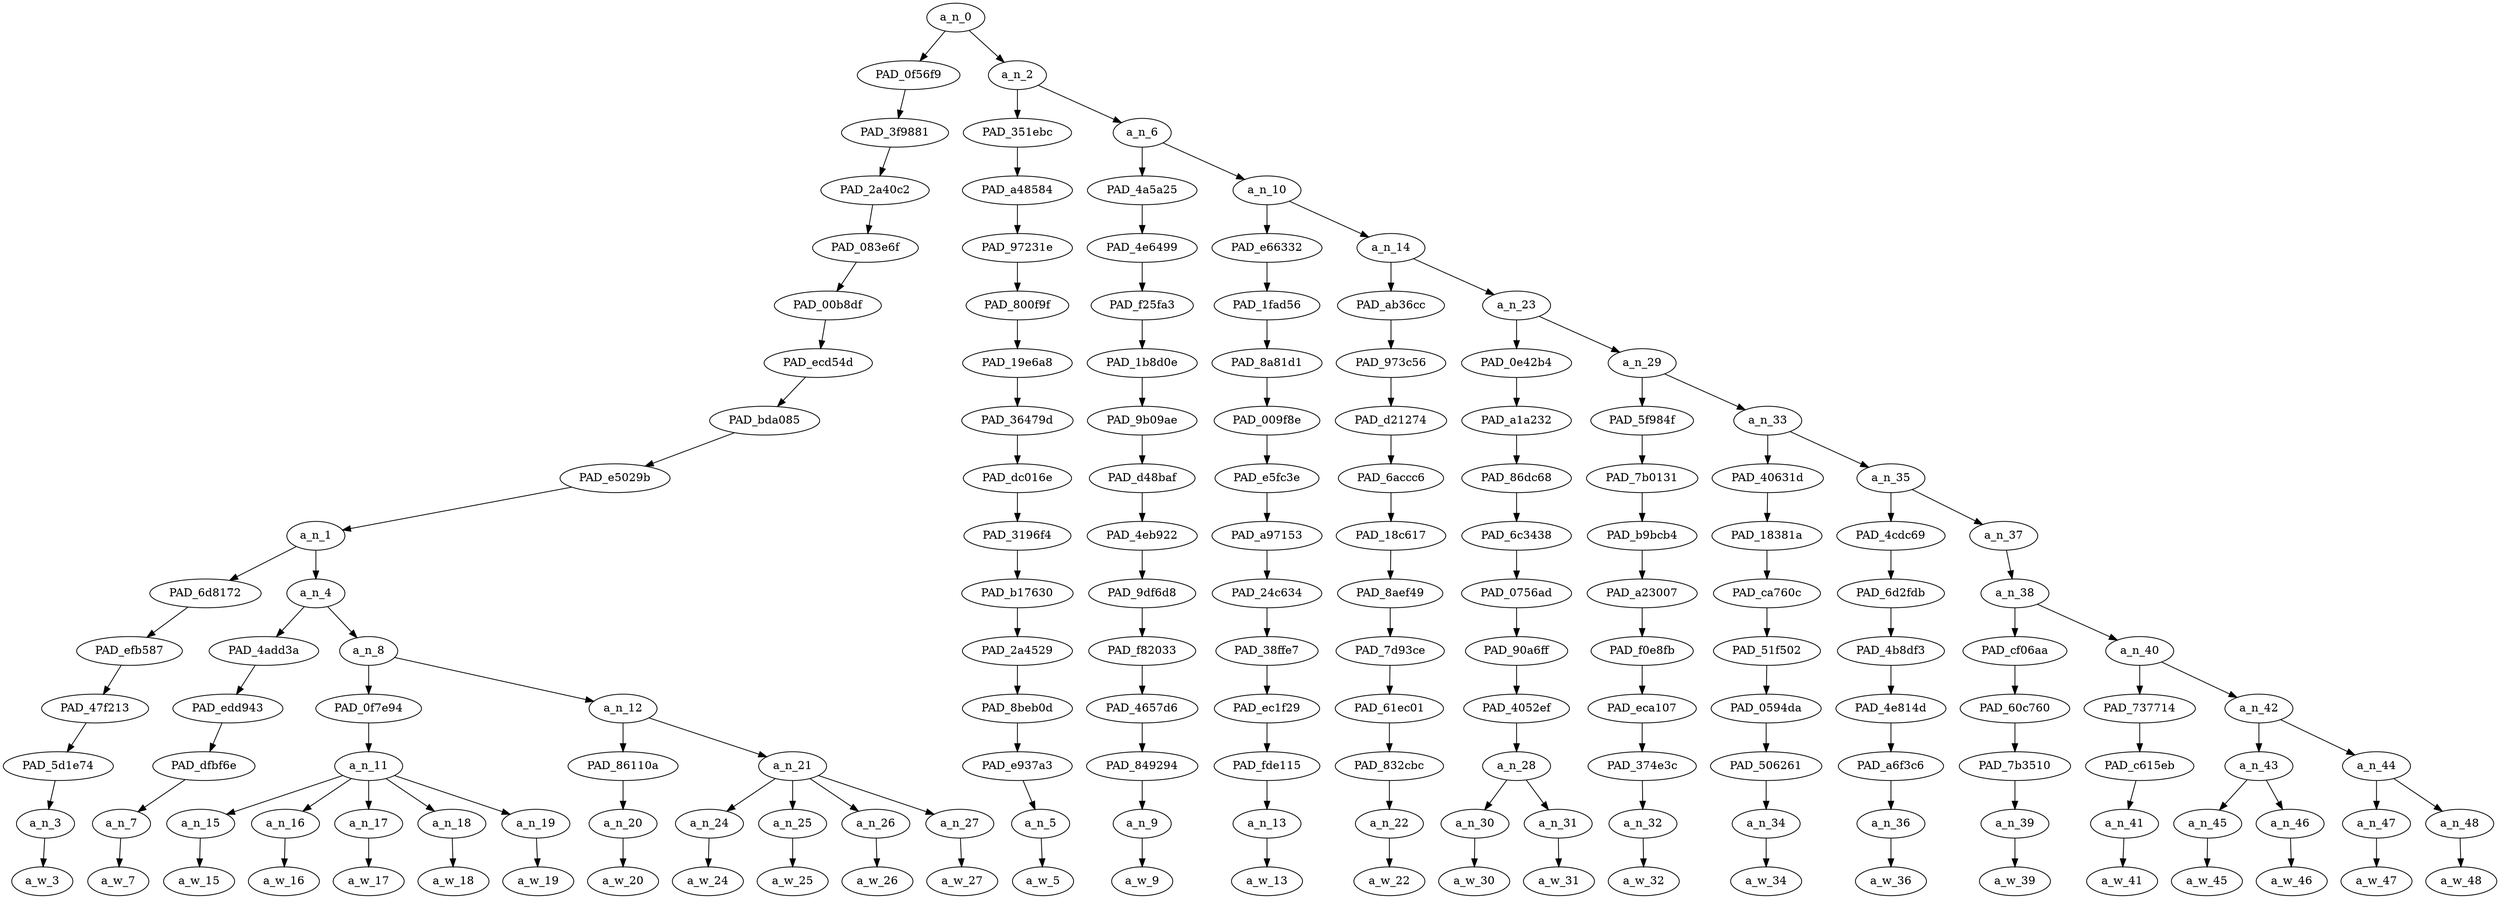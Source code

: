 strict digraph "" {
	a_n_0	[div_dir=1,
		index=0,
		level=15,
		pos="7.414306640625,15!",
		text_span="[0, 1, 2, 3, 4, 5, 6, 7, 8, 9, 10, 11, 12, 13, 14, 15, 16, 17, 18, 19, 20, 21, 22, 23, 24, 25, 26]",
		value=0.99999998];
	PAD_0f56f9	[div_dir=1,
		index=0,
		level=14,
		pos="1.78125,14!",
		text_span="[0, 1, 2, 3, 4, 5, 6, 7, 8, 9, 10, 11]",
		value=0.44232302];
	a_n_0 -> PAD_0f56f9;
	a_n_2	[div_dir=1,
		index=1,
		level=14,
		pos="13.04736328125,14!",
		text_span="[12, 13, 14, 15, 16, 17, 18, 19, 20, 21, 22, 23, 24, 25, 26]",
		value=0.55755241];
	a_n_0 -> a_n_2;
	PAD_3f9881	[div_dir=1,
		index=0,
		level=13,
		pos="1.78125,13!",
		text_span="[0, 1, 2, 3, 4, 5, 6, 7, 8, 9, 10, 11]",
		value=0.44232302];
	PAD_0f56f9 -> PAD_3f9881;
	PAD_2a40c2	[div_dir=1,
		index=0,
		level=12,
		pos="1.78125,12!",
		text_span="[0, 1, 2, 3, 4, 5, 6, 7, 8, 9, 10, 11]",
		value=0.44232302];
	PAD_3f9881 -> PAD_2a40c2;
	PAD_083e6f	[div_dir=1,
		index=0,
		level=11,
		pos="1.78125,11!",
		text_span="[0, 1, 2, 3, 4, 5, 6, 7, 8, 9, 10, 11]",
		value=0.44232302];
	PAD_2a40c2 -> PAD_083e6f;
	PAD_00b8df	[div_dir=1,
		index=0,
		level=10,
		pos="1.78125,10!",
		text_span="[0, 1, 2, 3, 4, 5, 6, 7, 8, 9, 10, 11]",
		value=0.44232302];
	PAD_083e6f -> PAD_00b8df;
	PAD_ecd54d	[div_dir=1,
		index=0,
		level=9,
		pos="1.78125,9!",
		text_span="[0, 1, 2, 3, 4, 5, 6, 7, 8, 9, 10, 11]",
		value=0.44232302];
	PAD_00b8df -> PAD_ecd54d;
	PAD_bda085	[div_dir=1,
		index=0,
		level=8,
		pos="1.78125,8!",
		text_span="[0, 1, 2, 3, 4, 5, 6, 7, 8, 9, 10, 11]",
		value=0.44232302];
	PAD_ecd54d -> PAD_bda085;
	PAD_e5029b	[div_dir=1,
		index=0,
		level=7,
		pos="1.78125,7!",
		text_span="[0, 1, 2, 3, 4, 5, 6, 7, 8, 9, 10, 11]",
		value=0.44232302];
	PAD_bda085 -> PAD_e5029b;
	a_n_1	[div_dir=1,
		index=0,
		level=6,
		pos="1.78125,6!",
		text_span="[0, 1, 2, 3, 4, 5, 6, 7, 8, 9, 10, 11]",
		value=0.44232302];
	PAD_e5029b -> a_n_1;
	PAD_6d8172	[div_dir=-1,
		index=0,
		level=5,
		pos="0.0,5!",
		text_span="[0]",
		value=0.04653682];
	a_n_1 -> PAD_6d8172;
	a_n_4	[div_dir=1,
		index=1,
		level=5,
		pos="3.5625,5!",
		text_span="[1, 2, 3, 4, 5, 6, 7, 8, 9, 10, 11]",
		value=0.39562790];
	a_n_1 -> a_n_4;
	PAD_efb587	[div_dir=-1,
		index=0,
		level=4,
		pos="0.0,4!",
		text_span="[0]",
		value=0.04653682];
	PAD_6d8172 -> PAD_efb587;
	PAD_47f213	[div_dir=-1,
		index=0,
		level=3,
		pos="0.0,3!",
		text_span="[0]",
		value=0.04653682];
	PAD_efb587 -> PAD_47f213;
	PAD_5d1e74	[div_dir=-1,
		index=0,
		level=2,
		pos="0.0,2!",
		text_span="[0]",
		value=0.04653682];
	PAD_47f213 -> PAD_5d1e74;
	a_n_3	[div_dir=-1,
		index=0,
		level=1,
		pos="0.0,1!",
		text_span="[0]",
		value=0.04653682];
	PAD_5d1e74 -> a_n_3;
	a_w_3	[div_dir=0,
		index=0,
		level=0,
		pos="0,0!",
		text_span="[0]",
		value=come];
	a_n_3 -> a_w_3;
	PAD_4add3a	[div_dir=-1,
		index=1,
		level=4,
		pos="1.0,4!",
		text_span="[1]",
		value=0.02800122];
	a_n_4 -> PAD_4add3a;
	a_n_8	[div_dir=1,
		index=2,
		level=4,
		pos="6.125,4!",
		text_span="[2, 3, 4, 5, 6, 7, 8, 9, 10, 11]",
		value=0.36737079];
	a_n_4 -> a_n_8;
	PAD_edd943	[div_dir=-1,
		index=1,
		level=3,
		pos="1.0,3!",
		text_span="[1]",
		value=0.02800122];
	PAD_4add3a -> PAD_edd943;
	PAD_dfbf6e	[div_dir=-1,
		index=1,
		level=2,
		pos="1.0,2!",
		text_span="[1]",
		value=0.02800122];
	PAD_edd943 -> PAD_dfbf6e;
	a_n_7	[div_dir=-1,
		index=1,
		level=1,
		pos="1.0,1!",
		text_span="[1]",
		value=0.02800122];
	PAD_dfbf6e -> a_n_7;
	a_w_7	[div_dir=0,
		index=1,
		level=0,
		pos="1,0!",
		text_span="[1]",
		value=to];
	a_n_7 -> a_w_7;
	PAD_0f7e94	[div_dir=1,
		index=2,
		level=3,
		pos="4.0,3!",
		text_span="[2, 3, 4, 5, 6]",
		value=0.17592838];
	a_n_8 -> PAD_0f7e94;
	a_n_12	[div_dir=1,
		index=3,
		level=3,
		pos="8.25,3!",
		text_span="[7, 8, 9, 10, 11]",
		value=0.19115500];
	a_n_8 -> a_n_12;
	a_n_11	[div_dir=1,
		index=2,
		level=2,
		pos="4.0,2!",
		text_span="[2, 3, 4, 5, 6]",
		value=0.17592838];
	PAD_0f7e94 -> a_n_11;
	a_n_15	[div_dir=-1,
		index=2,
		level=1,
		pos="2.0,1!",
		text_span="[2]",
		value=0.02701225];
	a_n_11 -> a_n_15;
	a_n_16	[div_dir=1,
		index=3,
		level=1,
		pos="3.0,1!",
		text_span="[3]",
		value=0.05989869];
	a_n_11 -> a_n_16;
	a_n_17	[div_dir=1,
		index=4,
		level=1,
		pos="4.0,1!",
		text_span="[4]",
		value=0.03183641];
	a_n_11 -> a_n_17;
	a_n_18	[div_dir=1,
		index=5,
		level=1,
		pos="5.0,1!",
		text_span="[5]",
		value=0.02382321];
	a_n_11 -> a_n_18;
	a_n_19	[div_dir=1,
		index=6,
		level=1,
		pos="6.0,1!",
		text_span="[6]",
		value=0.03324494];
	a_n_11 -> a_n_19;
	a_w_15	[div_dir=0,
		index=2,
		level=0,
		pos="2,0!",
		text_span="[2]",
		value=an];
	a_n_15 -> a_w_15;
	a_w_16	[div_dir=0,
		index=3,
		level=0,
		pos="3,0!",
		text_span="[3]",
		value=amicable];
	a_n_16 -> a_w_16;
	a_w_17	[div_dir=0,
		index=4,
		level=0,
		pos="4,0!",
		text_span="[4]",
		value=agreement];
	a_n_17 -> a_w_17;
	a_w_18	[div_dir=0,
		index=5,
		level=0,
		pos="5,0!",
		text_span="[5]",
		value=and];
	a_n_18 -> a_w_18;
	a_w_19	[div_dir=0,
		index=6,
		level=0,
		pos="6,0!",
		text_span="[6]",
		value=resolution];
	a_n_19 -> a_w_19;
	PAD_86110a	[div_dir=1,
		index=3,
		level=2,
		pos="7.0,2!",
		text_span="[7]",
		value=0.02086070];
	a_n_12 -> PAD_86110a;
	a_n_21	[div_dir=1,
		index=4,
		level=2,
		pos="9.5,2!",
		text_span="[8, 9, 10, 11]",
		value=0.16998517];
	a_n_12 -> a_n_21;
	a_n_20	[div_dir=1,
		index=7,
		level=1,
		pos="7.0,1!",
		text_span="[7]",
		value=0.02086070];
	PAD_86110a -> a_n_20;
	a_w_20	[div_dir=0,
		index=7,
		level=0,
		pos="7,0!",
		text_span="[7]",
		value=with];
	a_n_20 -> a_w_20;
	a_n_24	[div_dir=1,
		index=8,
		level=1,
		pos="8.0,1!",
		text_span="[8]",
		value=0.02314487];
	a_n_21 -> a_n_24;
	a_n_25	[div_dir=-1,
		index=9,
		level=1,
		pos="9.0,1!",
		text_span="[9]",
		value=0.03560106];
	a_n_21 -> a_n_25;
	a_n_26	[div_dir=1,
		index=10,
		level=1,
		pos="10.0,1!",
		text_span="[10]",
		value=0.06040788];
	a_n_21 -> a_n_26;
	a_n_27	[div_dir=1,
		index=11,
		level=1,
		pos="11.0,1!",
		text_span="[11]",
		value=0.05051593];
	a_n_21 -> a_n_27;
	a_w_24	[div_dir=0,
		index=8,
		level=0,
		pos="8,0!",
		text_span="[8]",
		value=the];
	a_n_24 -> a_w_24;
	a_w_25	[div_dir=0,
		index=9,
		level=0,
		pos="9,0!",
		text_span="[9]",
		value=non];
	a_n_25 -> a_w_25;
	a_w_26	[div_dir=0,
		index=10,
		level=0,
		pos="10,0!",
		text_span="[10]",
		value=kurdish];
	a_n_26 -> a_w_26;
	a_w_27	[div_dir=0,
		index=11,
		level=0,
		pos="11,0!",
		text_span="[11]",
		value=iraqi];
	a_n_27 -> a_w_27;
	PAD_351ebc	[div_dir=1,
		index=1,
		level=13,
		pos="12.0,13!",
		text_span="[12]",
		value=0.04124077];
	a_n_2 -> PAD_351ebc;
	a_n_6	[div_dir=-1,
		index=2,
		level=13,
		pos="14.0947265625,13!",
		text_span="[13, 14, 15, 16, 17, 18, 19, 20, 21, 22, 23, 24, 25, 26]",
		value=0.51628660];
	a_n_2 -> a_n_6;
	PAD_a48584	[div_dir=1,
		index=1,
		level=12,
		pos="12.0,12!",
		text_span="[12]",
		value=0.04124077];
	PAD_351ebc -> PAD_a48584;
	PAD_97231e	[div_dir=1,
		index=1,
		level=11,
		pos="12.0,11!",
		text_span="[12]",
		value=0.04124077];
	PAD_a48584 -> PAD_97231e;
	PAD_800f9f	[div_dir=1,
		index=1,
		level=10,
		pos="12.0,10!",
		text_span="[12]",
		value=0.04124077];
	PAD_97231e -> PAD_800f9f;
	PAD_19e6a8	[div_dir=1,
		index=1,
		level=9,
		pos="12.0,9!",
		text_span="[12]",
		value=0.04124077];
	PAD_800f9f -> PAD_19e6a8;
	PAD_36479d	[div_dir=1,
		index=1,
		level=8,
		pos="12.0,8!",
		text_span="[12]",
		value=0.04124077];
	PAD_19e6a8 -> PAD_36479d;
	PAD_dc016e	[div_dir=1,
		index=1,
		level=7,
		pos="12.0,7!",
		text_span="[12]",
		value=0.04124077];
	PAD_36479d -> PAD_dc016e;
	PAD_3196f4	[div_dir=1,
		index=1,
		level=6,
		pos="12.0,6!",
		text_span="[12]",
		value=0.04124077];
	PAD_dc016e -> PAD_3196f4;
	PAD_b17630	[div_dir=1,
		index=2,
		level=5,
		pos="12.0,5!",
		text_span="[12]",
		value=0.04124077];
	PAD_3196f4 -> PAD_b17630;
	PAD_2a4529	[div_dir=1,
		index=3,
		level=4,
		pos="12.0,4!",
		text_span="[12]",
		value=0.04124077];
	PAD_b17630 -> PAD_2a4529;
	PAD_8beb0d	[div_dir=1,
		index=4,
		level=3,
		pos="12.0,3!",
		text_span="[12]",
		value=0.04124077];
	PAD_2a4529 -> PAD_8beb0d;
	PAD_e937a3	[div_dir=1,
		index=5,
		level=2,
		pos="12.0,2!",
		text_span="[12]",
		value=0.04124077];
	PAD_8beb0d -> PAD_e937a3;
	a_n_5	[div_dir=1,
		index=12,
		level=1,
		pos="12.0,1!",
		text_span="[12]",
		value=0.04124077];
	PAD_e937a3 -> a_n_5;
	a_w_5	[div_dir=0,
		index=12,
		level=0,
		pos="12,0!",
		text_span="[12]",
		value=heard];
	a_n_5 -> a_w_5;
	PAD_4a5a25	[div_dir=1,
		index=2,
		level=12,
		pos="13.0,12!",
		text_span="[13]",
		value=0.02496406];
	a_n_6 -> PAD_4a5a25;
	a_n_10	[div_dir=-1,
		index=3,
		level=12,
		pos="15.189453125,12!",
		text_span="[14, 15, 16, 17, 18, 19, 20, 21, 22, 23, 24, 25, 26]",
		value=0.49131321];
	a_n_6 -> a_n_10;
	PAD_4e6499	[div_dir=1,
		index=2,
		level=11,
		pos="13.0,11!",
		text_span="[13]",
		value=0.02496406];
	PAD_4a5a25 -> PAD_4e6499;
	PAD_f25fa3	[div_dir=1,
		index=2,
		level=10,
		pos="13.0,10!",
		text_span="[13]",
		value=0.02496406];
	PAD_4e6499 -> PAD_f25fa3;
	PAD_1b8d0e	[div_dir=1,
		index=2,
		level=9,
		pos="13.0,9!",
		text_span="[13]",
		value=0.02496406];
	PAD_f25fa3 -> PAD_1b8d0e;
	PAD_9b09ae	[div_dir=1,
		index=2,
		level=8,
		pos="13.0,8!",
		text_span="[13]",
		value=0.02496406];
	PAD_1b8d0e -> PAD_9b09ae;
	PAD_d48baf	[div_dir=1,
		index=2,
		level=7,
		pos="13.0,7!",
		text_span="[13]",
		value=0.02496406];
	PAD_9b09ae -> PAD_d48baf;
	PAD_4eb922	[div_dir=1,
		index=2,
		level=6,
		pos="13.0,6!",
		text_span="[13]",
		value=0.02496406];
	PAD_d48baf -> PAD_4eb922;
	PAD_9df6d8	[div_dir=1,
		index=3,
		level=5,
		pos="13.0,5!",
		text_span="[13]",
		value=0.02496406];
	PAD_4eb922 -> PAD_9df6d8;
	PAD_f82033	[div_dir=1,
		index=4,
		level=4,
		pos="13.0,4!",
		text_span="[13]",
		value=0.02496406];
	PAD_9df6d8 -> PAD_f82033;
	PAD_4657d6	[div_dir=1,
		index=5,
		level=3,
		pos="13.0,3!",
		text_span="[13]",
		value=0.02496406];
	PAD_f82033 -> PAD_4657d6;
	PAD_849294	[div_dir=1,
		index=6,
		level=2,
		pos="13.0,2!",
		text_span="[13]",
		value=0.02496406];
	PAD_4657d6 -> PAD_849294;
	a_n_9	[div_dir=1,
		index=13,
		level=1,
		pos="13.0,1!",
		text_span="[13]",
		value=0.02496406];
	PAD_849294 -> a_n_9;
	a_w_9	[div_dir=0,
		index=13,
		level=0,
		pos="13,0!",
		text_span="[13]",
		value=of];
	a_n_9 -> a_w_9;
	PAD_e66332	[div_dir=-1,
		index=3,
		level=11,
		pos="14.0,11!",
		text_span="[14]",
		value=0.03332925];
	a_n_10 -> PAD_e66332;
	a_n_14	[div_dir=-1,
		index=4,
		level=11,
		pos="16.37890625,11!",
		text_span="[15, 16, 17, 18, 19, 20, 21, 22, 23, 24, 25, 26]",
		value=0.45796974];
	a_n_10 -> a_n_14;
	PAD_1fad56	[div_dir=-1,
		index=3,
		level=10,
		pos="14.0,10!",
		text_span="[14]",
		value=0.03332925];
	PAD_e66332 -> PAD_1fad56;
	PAD_8a81d1	[div_dir=-1,
		index=3,
		level=9,
		pos="14.0,9!",
		text_span="[14]",
		value=0.03332925];
	PAD_1fad56 -> PAD_8a81d1;
	PAD_009f8e	[div_dir=-1,
		index=3,
		level=8,
		pos="14.0,8!",
		text_span="[14]",
		value=0.03332925];
	PAD_8a81d1 -> PAD_009f8e;
	PAD_e5fc3e	[div_dir=-1,
		index=3,
		level=7,
		pos="14.0,7!",
		text_span="[14]",
		value=0.03332925];
	PAD_009f8e -> PAD_e5fc3e;
	PAD_a97153	[div_dir=-1,
		index=3,
		level=6,
		pos="14.0,6!",
		text_span="[14]",
		value=0.03332925];
	PAD_e5fc3e -> PAD_a97153;
	PAD_24c634	[div_dir=-1,
		index=4,
		level=5,
		pos="14.0,5!",
		text_span="[14]",
		value=0.03332925];
	PAD_a97153 -> PAD_24c634;
	PAD_38ffe7	[div_dir=-1,
		index=5,
		level=4,
		pos="14.0,4!",
		text_span="[14]",
		value=0.03332925];
	PAD_24c634 -> PAD_38ffe7;
	PAD_ec1f29	[div_dir=-1,
		index=6,
		level=3,
		pos="14.0,3!",
		text_span="[14]",
		value=0.03332925];
	PAD_38ffe7 -> PAD_ec1f29;
	PAD_fde115	[div_dir=-1,
		index=7,
		level=2,
		pos="14.0,2!",
		text_span="[14]",
		value=0.03332925];
	PAD_ec1f29 -> PAD_fde115;
	a_n_13	[div_dir=-1,
		index=14,
		level=1,
		pos="14.0,1!",
		text_span="[14]",
		value=0.03332925];
	PAD_fde115 -> a_n_13;
	a_w_13	[div_dir=0,
		index=14,
		level=0,
		pos="14,0!",
		text_span="[14]",
		value=instances];
	a_n_13 -> a_w_13;
	PAD_ab36cc	[div_dir=-1,
		index=4,
		level=10,
		pos="15.0,10!",
		text_span="[15]",
		value=0.02699011];
	a_n_14 -> PAD_ab36cc;
	a_n_23	[div_dir=1,
		index=5,
		level=10,
		pos="17.7578125,10!",
		text_span="[16, 17, 18, 19, 20, 21, 22, 23, 24, 25, 26]",
		value=0.43097664];
	a_n_14 -> a_n_23;
	PAD_973c56	[div_dir=-1,
		index=4,
		level=9,
		pos="15.0,9!",
		text_span="[15]",
		value=0.02699011];
	PAD_ab36cc -> PAD_973c56;
	PAD_d21274	[div_dir=-1,
		index=4,
		level=8,
		pos="15.0,8!",
		text_span="[15]",
		value=0.02699011];
	PAD_973c56 -> PAD_d21274;
	PAD_6accc6	[div_dir=-1,
		index=4,
		level=7,
		pos="15.0,7!",
		text_span="[15]",
		value=0.02699011];
	PAD_d21274 -> PAD_6accc6;
	PAD_18c617	[div_dir=-1,
		index=4,
		level=6,
		pos="15.0,6!",
		text_span="[15]",
		value=0.02699011];
	PAD_6accc6 -> PAD_18c617;
	PAD_8aef49	[div_dir=-1,
		index=5,
		level=5,
		pos="15.0,5!",
		text_span="[15]",
		value=0.02699011];
	PAD_18c617 -> PAD_8aef49;
	PAD_7d93ce	[div_dir=-1,
		index=6,
		level=4,
		pos="15.0,4!",
		text_span="[15]",
		value=0.02699011];
	PAD_8aef49 -> PAD_7d93ce;
	PAD_61ec01	[div_dir=-1,
		index=7,
		level=3,
		pos="15.0,3!",
		text_span="[15]",
		value=0.02699011];
	PAD_7d93ce -> PAD_61ec01;
	PAD_832cbc	[div_dir=-1,
		index=8,
		level=2,
		pos="15.0,2!",
		text_span="[15]",
		value=0.02699011];
	PAD_61ec01 -> PAD_832cbc;
	a_n_22	[div_dir=-1,
		index=15,
		level=1,
		pos="15.0,1!",
		text_span="[15]",
		value=0.02699011];
	PAD_832cbc -> a_n_22;
	a_w_22	[div_dir=0,
		index=15,
		level=0,
		pos="15,0!",
		text_span="[15]",
		value=of1];
	a_n_22 -> a_w_22;
	PAD_0e42b4	[div_dir=1,
		index=5,
		level=9,
		pos="16.5,9!",
		text_span="[16, 17]",
		value=0.12277182];
	a_n_23 -> PAD_0e42b4;
	a_n_29	[div_dir=-1,
		index=6,
		level=9,
		pos="19.015625,9!",
		text_span="[18, 19, 20, 21, 22, 23, 24, 25, 26]",
		value=0.30814596];
	a_n_23 -> a_n_29;
	PAD_a1a232	[div_dir=1,
		index=5,
		level=8,
		pos="16.5,8!",
		text_span="[16, 17]",
		value=0.12277182];
	PAD_0e42b4 -> PAD_a1a232;
	PAD_86dc68	[div_dir=1,
		index=5,
		level=7,
		pos="16.5,7!",
		text_span="[16, 17]",
		value=0.12277182];
	PAD_a1a232 -> PAD_86dc68;
	PAD_6c3438	[div_dir=1,
		index=5,
		level=6,
		pos="16.5,6!",
		text_span="[16, 17]",
		value=0.12277182];
	PAD_86dc68 -> PAD_6c3438;
	PAD_0756ad	[div_dir=1,
		index=6,
		level=5,
		pos="16.5,5!",
		text_span="[16, 17]",
		value=0.12277182];
	PAD_6c3438 -> PAD_0756ad;
	PAD_90a6ff	[div_dir=1,
		index=7,
		level=4,
		pos="16.5,4!",
		text_span="[16, 17]",
		value=0.12277182];
	PAD_0756ad -> PAD_90a6ff;
	PAD_4052ef	[div_dir=1,
		index=8,
		level=3,
		pos="16.5,3!",
		text_span="[16, 17]",
		value=0.12277182];
	PAD_90a6ff -> PAD_4052ef;
	a_n_28	[div_dir=1,
		index=9,
		level=2,
		pos="16.5,2!",
		text_span="[16, 17]",
		value=0.12277182];
	PAD_4052ef -> a_n_28;
	a_n_30	[div_dir=1,
		index=16,
		level=1,
		pos="16.0,1!",
		text_span="[16]",
		value=0.05675993];
	a_n_28 -> a_n_30;
	a_n_31	[div_dir=-1,
		index=17,
		level=1,
		pos="17.0,1!",
		text_span="[17]",
		value=0.06582230];
	a_n_28 -> a_n_31;
	a_w_30	[div_dir=0,
		index=16,
		level=0,
		pos="16,0!",
		text_span="[16]",
		value=iraqi1];
	a_n_30 -> a_w_30;
	a_w_31	[div_dir=0,
		index=17,
		level=0,
		pos="17,0!",
		text_span="[17]",
		value=arabs];
	a_n_31 -> a_w_31;
	PAD_5f984f	[div_dir=-1,
		index=6,
		level=8,
		pos="18.0,8!",
		text_span="[18]",
		value=0.02608044];
	a_n_29 -> PAD_5f984f;
	a_n_33	[div_dir=-1,
		index=7,
		level=8,
		pos="20.03125,8!",
		text_span="[19, 20, 21, 22, 23, 24, 25, 26]",
		value=0.28205389];
	a_n_29 -> a_n_33;
	PAD_7b0131	[div_dir=-1,
		index=6,
		level=7,
		pos="18.0,7!",
		text_span="[18]",
		value=0.02608044];
	PAD_5f984f -> PAD_7b0131;
	PAD_b9bcb4	[div_dir=-1,
		index=6,
		level=6,
		pos="18.0,6!",
		text_span="[18]",
		value=0.02608044];
	PAD_7b0131 -> PAD_b9bcb4;
	PAD_a23007	[div_dir=-1,
		index=7,
		level=5,
		pos="18.0,5!",
		text_span="[18]",
		value=0.02608044];
	PAD_b9bcb4 -> PAD_a23007;
	PAD_f0e8fb	[div_dir=-1,
		index=8,
		level=4,
		pos="18.0,4!",
		text_span="[18]",
		value=0.02608044];
	PAD_a23007 -> PAD_f0e8fb;
	PAD_eca107	[div_dir=-1,
		index=9,
		level=3,
		pos="18.0,3!",
		text_span="[18]",
		value=0.02608044];
	PAD_f0e8fb -> PAD_eca107;
	PAD_374e3c	[div_dir=-1,
		index=10,
		level=2,
		pos="18.0,2!",
		text_span="[18]",
		value=0.02608044];
	PAD_eca107 -> PAD_374e3c;
	a_n_32	[div_dir=-1,
		index=18,
		level=1,
		pos="18.0,1!",
		text_span="[18]",
		value=0.02608044];
	PAD_374e3c -> a_n_32;
	a_w_32	[div_dir=0,
		index=18,
		level=0,
		pos="18,0!",
		text_span="[18]",
		value=being];
	a_n_32 -> a_w_32;
	PAD_40631d	[div_dir=1,
		index=7,
		level=7,
		pos="19.0,7!",
		text_span="[19]",
		value=0.02411958];
	a_n_33 -> PAD_40631d;
	a_n_35	[div_dir=-1,
		index=8,
		level=7,
		pos="21.0625,7!",
		text_span="[20, 21, 22, 23, 24, 25, 26]",
		value=0.25792762];
	a_n_33 -> a_n_35;
	PAD_18381a	[div_dir=1,
		index=7,
		level=6,
		pos="19.0,6!",
		text_span="[19]",
		value=0.02411958];
	PAD_40631d -> PAD_18381a;
	PAD_ca760c	[div_dir=1,
		index=8,
		level=5,
		pos="19.0,5!",
		text_span="[19]",
		value=0.02411958];
	PAD_18381a -> PAD_ca760c;
	PAD_51f502	[div_dir=1,
		index=9,
		level=4,
		pos="19.0,4!",
		text_span="[19]",
		value=0.02411958];
	PAD_ca760c -> PAD_51f502;
	PAD_0594da	[div_dir=1,
		index=10,
		level=3,
		pos="19.0,3!",
		text_span="[19]",
		value=0.02411958];
	PAD_51f502 -> PAD_0594da;
	PAD_506261	[div_dir=1,
		index=11,
		level=2,
		pos="19.0,2!",
		text_span="[19]",
		value=0.02411958];
	PAD_0594da -> PAD_506261;
	a_n_34	[div_dir=1,
		index=19,
		level=1,
		pos="19.0,1!",
		text_span="[19]",
		value=0.02411958];
	PAD_506261 -> a_n_34;
	a_w_34	[div_dir=0,
		index=19,
		level=0,
		pos="19,0!",
		text_span="[19]",
		value=barred];
	a_n_34 -> a_w_34;
	PAD_4cdc69	[div_dir=-1,
		index=8,
		level=6,
		pos="20.0,6!",
		text_span="[20]",
		value=0.01847577];
	a_n_35 -> PAD_4cdc69;
	a_n_37	[div_dir=-1,
		index=9,
		level=6,
		pos="22.125,6!",
		text_span="[21, 22, 23, 24, 25, 26]",
		value=0.23943503];
	a_n_35 -> a_n_37;
	PAD_6d2fdb	[div_dir=-1,
		index=9,
		level=5,
		pos="20.0,5!",
		text_span="[20]",
		value=0.01847577];
	PAD_4cdc69 -> PAD_6d2fdb;
	PAD_4b8df3	[div_dir=-1,
		index=10,
		level=4,
		pos="20.0,4!",
		text_span="[20]",
		value=0.01847577];
	PAD_6d2fdb -> PAD_4b8df3;
	PAD_4e814d	[div_dir=-1,
		index=11,
		level=3,
		pos="20.0,3!",
		text_span="[20]",
		value=0.01847577];
	PAD_4b8df3 -> PAD_4e814d;
	PAD_a6f3c6	[div_dir=-1,
		index=12,
		level=2,
		pos="20.0,2!",
		text_span="[20]",
		value=0.01847577];
	PAD_4e814d -> PAD_a6f3c6;
	a_n_36	[div_dir=-1,
		index=20,
		level=1,
		pos="20.0,1!",
		text_span="[20]",
		value=0.01847577];
	PAD_a6f3c6 -> a_n_36;
	a_w_36	[div_dir=0,
		index=20,
		level=0,
		pos="20,0!",
		text_span="[20]",
		value=from];
	a_n_36 -> a_w_36;
	a_n_38	[div_dir=-1,
		index=10,
		level=5,
		pos="22.125,5!",
		text_span="[21, 22, 23, 24, 25, 26]",
		value=0.23943037];
	a_n_37 -> a_n_38;
	PAD_cf06aa	[div_dir=1,
		index=11,
		level=4,
		pos="21.0,4!",
		text_span="[21]",
		value=0.02216618];
	a_n_38 -> PAD_cf06aa;
	a_n_40	[div_dir=-1,
		index=12,
		level=4,
		pos="23.25,4!",
		text_span="[22, 23, 24, 25, 26]",
		value=0.21725953];
	a_n_38 -> a_n_40;
	PAD_60c760	[div_dir=1,
		index=12,
		level=3,
		pos="21.0,3!",
		text_span="[21]",
		value=0.02216618];
	PAD_cf06aa -> PAD_60c760;
	PAD_7b3510	[div_dir=1,
		index=13,
		level=2,
		pos="21.0,2!",
		text_span="[21]",
		value=0.02216618];
	PAD_60c760 -> PAD_7b3510;
	a_n_39	[div_dir=1,
		index=21,
		level=1,
		pos="21.0,1!",
		text_span="[21]",
		value=0.02216618];
	PAD_7b3510 -> a_n_39;
	a_w_39	[div_dir=0,
		index=21,
		level=0,
		pos="21,0!",
		text_span="[21]",
		value=returning];
	a_n_39 -> a_w_39;
	PAD_737714	[div_dir=1,
		index=13,
		level=3,
		pos="22.0,3!",
		text_span="[22]",
		value=0.01916164];
	a_n_40 -> PAD_737714;
	a_n_42	[div_dir=-1,
		index=14,
		level=3,
		pos="24.5,3!",
		text_span="[23, 24, 25, 26]",
		value=0.19805076];
	a_n_40 -> a_n_42;
	PAD_c615eb	[div_dir=1,
		index=14,
		level=2,
		pos="22.0,2!",
		text_span="[22]",
		value=0.01916164];
	PAD_737714 -> PAD_c615eb;
	a_n_41	[div_dir=1,
		index=22,
		level=1,
		pos="22.0,1!",
		text_span="[22]",
		value=0.01916164];
	PAD_c615eb -> a_n_41;
	a_w_41	[div_dir=0,
		index=22,
		level=0,
		pos="22,0!",
		text_span="[22]",
		value=to1];
	a_n_41 -> a_w_41;
	a_n_43	[div_dir=1,
		index=15,
		level=2,
		pos="23.5,2!",
		text_span="[23, 24]",
		value=0.05642311];
	a_n_42 -> a_n_43;
	a_n_44	[div_dir=-1,
		index=16,
		level=2,
		pos="25.5,2!",
		text_span="[25, 26]",
		value=0.14156487];
	a_n_42 -> a_n_44;
	a_n_45	[div_dir=1,
		index=23,
		level=1,
		pos="23.0,1!",
		text_span="[23]",
		value=0.02633393];
	a_n_43 -> a_n_45;
	a_n_46	[div_dir=1,
		index=24,
		level=1,
		pos="24.0,1!",
		text_span="[24]",
		value=0.02993505];
	a_n_43 -> a_n_46;
	a_w_45	[div_dir=0,
		index=23,
		level=0,
		pos="23,0!",
		text_span="[23]",
		value=their];
	a_n_45 -> a_w_45;
	a_w_46	[div_dir=0,
		index=24,
		level=0,
		pos="24,0!",
		text_span="[24]",
		value=homes];
	a_n_46 -> a_w_46;
	a_n_47	[div_dir=-1,
		index=25,
		level=1,
		pos="25.0,1!",
		text_span="[25]",
		value=0.02965757];
	a_n_44 -> a_n_47;
	a_n_48	[div_dir=-1,
		index=26,
		level=1,
		pos="26.0,1!",
		text_span="[26]",
		value=0.11170945];
	a_n_44 -> a_n_48;
	a_w_47	[div_dir=0,
		index=25,
		level=0,
		pos="25,0!",
		text_span="[25]",
		value=in];
	a_n_47 -> a_w_47;
	a_w_48	[div_dir=0,
		index=26,
		level=0,
		pos="26,0!",
		text_span="[26]",
		value=kirkuk];
	a_n_48 -> a_w_48;
}
